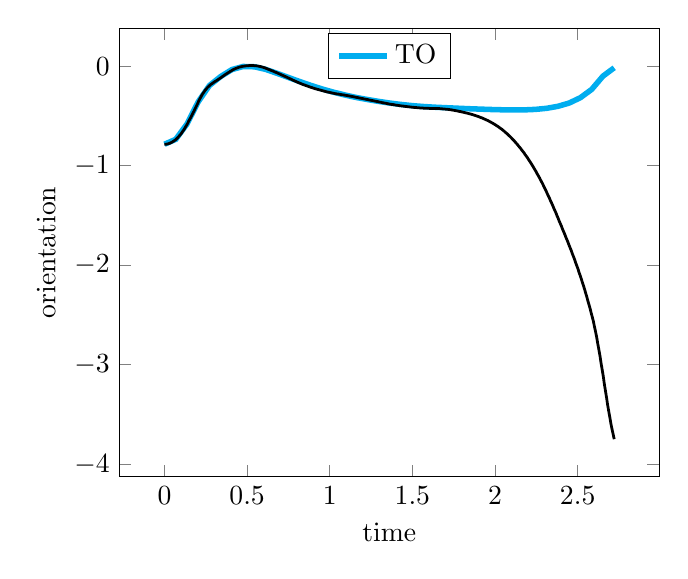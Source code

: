 \begin{tikzpicture}[]
\begin{axis}[legend style = {{at={(0.5,0.99)},anchor=north}}, ylabel = {orientation}, axis equal image = {false}, xlabel = {time}, hide axis = {false}]\addplot+ [mark = {}, color=cyan, line width = 2pt]coordinates {
(0.0, -0.785)
(0.068, -0.736)
(0.136, -0.582)
(0.204, -0.359)
(0.272, -0.195)
(0.34, -0.105)
(0.408, -0.035)
(0.476, -0.004)
(0.544, -0.007)
(0.612, -0.033)
(0.68, -0.072)
(0.748, -0.113)
(0.816, -0.154)
(0.884, -0.193)
(0.952, -0.229)
(1.02, -0.261)
(1.088, -0.289)
(1.156, -0.314)
(1.225, -0.335)
(1.293, -0.354)
(1.361, -0.371)
(1.429, -0.385)
(1.497, -0.397)
(1.565, -0.406)
(1.633, -0.413)
(1.701, -0.418)
(1.769, -0.423)
(1.837, -0.428)
(1.905, -0.432)
(1.973, -0.436)
(2.041, -0.439)
(2.109, -0.441)
(2.177, -0.44)
(2.245, -0.435)
(2.313, -0.424)
(2.381, -0.404)
(2.449, -0.371)
(2.517, -0.317)
(2.585, -0.234)
(2.653, -0.101)
(2.721, -0.017)
};
\addlegendentry{TO}
\addplot+ [mark = {}, color=black, line width = 1pt]coordinates {
(0.0, -0.785)
(0.007, -0.785)
(0.013, -0.784)
(0.02, -0.782)
(0.027, -0.778)
(0.033, -0.774)
(0.04, -0.769)
(0.047, -0.763)
(0.053, -0.756)
(0.06, -0.749)
(0.067, -0.74)
(0.073, -0.73)
(0.08, -0.719)
(0.086, -0.708)
(0.093, -0.695)
(0.1, -0.681)
(0.106, -0.666)
(0.113, -0.65)
(0.12, -0.633)
(0.126, -0.615)
(0.133, -0.596)
(0.14, -0.576)
(0.146, -0.555)
(0.153, -0.534)
(0.16, -0.513)
(0.166, -0.492)
(0.173, -0.47)
(0.18, -0.448)
(0.186, -0.425)
(0.193, -0.402)
(0.2, -0.379)
(0.206, -0.355)
(0.213, -0.332)
(0.22, -0.311)
(0.226, -0.292)
(0.233, -0.274)
(0.24, -0.258)
(0.246, -0.243)
(0.253, -0.23)
(0.259, -0.217)
(0.266, -0.206)
(0.273, -0.196)
(0.279, -0.186)
(0.286, -0.178)
(0.293, -0.17)
(0.299, -0.162)
(0.306, -0.155)
(0.313, -0.148)
(0.319, -0.141)
(0.326, -0.134)
(0.333, -0.126)
(0.339, -0.119)
(0.346, -0.111)
(0.353, -0.103)
(0.359, -0.095)
(0.366, -0.087)
(0.373, -0.08)
(0.379, -0.073)
(0.386, -0.066)
(0.393, -0.059)
(0.399, -0.052)
(0.406, -0.046)
(0.412, -0.039)
(0.419, -0.033)
(0.426, -0.028)
(0.432, -0.023)
(0.439, -0.019)
(0.446, -0.015)
(0.452, -0.011)
(0.459, -0.008)
(0.466, -0.006)
(0.472, -0.003)
(0.479, -0.001)
(0.486, 0.0)
(0.492, 0.002)
(0.499, 0.003)
(0.506, 0.004)
(0.512, 0.005)
(0.519, 0.005)
(0.526, 0.005)
(0.532, 0.005)
(0.539, 0.005)
(0.546, 0.004)
(0.552, 0.003)
(0.559, 0.002)
(0.566, -0.0)
(0.572, -0.002)
(0.579, -0.004)
(0.585, -0.007)
(0.592, -0.01)
(0.599, -0.013)
(0.605, -0.017)
(0.612, -0.021)
(0.619, -0.025)
(0.625, -0.03)
(0.632, -0.034)
(0.639, -0.039)
(0.645, -0.043)
(0.652, -0.048)
(0.659, -0.052)
(0.665, -0.057)
(0.672, -0.062)
(0.679, -0.066)
(0.685, -0.071)
(0.692, -0.076)
(0.699, -0.081)
(0.705, -0.086)
(0.712, -0.091)
(0.719, -0.096)
(0.725, -0.101)
(0.732, -0.106)
(0.739, -0.111)
(0.745, -0.116)
(0.752, -0.121)
(0.758, -0.126)
(0.765, -0.131)
(0.772, -0.137)
(0.778, -0.142)
(0.785, -0.147)
(0.792, -0.152)
(0.798, -0.157)
(0.805, -0.162)
(0.812, -0.167)
(0.818, -0.171)
(0.825, -0.176)
(0.832, -0.181)
(0.838, -0.185)
(0.845, -0.189)
(0.852, -0.193)
(0.858, -0.197)
(0.865, -0.201)
(0.872, -0.205)
(0.878, -0.209)
(0.885, -0.213)
(0.892, -0.216)
(0.898, -0.22)
(0.905, -0.223)
(0.911, -0.227)
(0.918, -0.23)
(0.925, -0.233)
(0.931, -0.236)
(0.938, -0.239)
(0.945, -0.242)
(0.951, -0.245)
(0.958, -0.248)
(0.965, -0.251)
(0.971, -0.254)
(0.978, -0.257)
(0.985, -0.26)
(0.991, -0.262)
(0.998, -0.264)
(1.005, -0.267)
(1.011, -0.269)
(1.018, -0.271)
(1.025, -0.274)
(1.031, -0.276)
(1.038, -0.278)
(1.045, -0.28)
(1.051, -0.281)
(1.058, -0.283)
(1.065, -0.285)
(1.071, -0.287)
(1.078, -0.288)
(1.084, -0.29)
(1.091, -0.292)
(1.098, -0.294)
(1.104, -0.296)
(1.111, -0.298)
(1.118, -0.3)
(1.124, -0.302)
(1.131, -0.304)
(1.138, -0.306)
(1.144, -0.308)
(1.151, -0.311)
(1.158, -0.313)
(1.164, -0.315)
(1.171, -0.317)
(1.178, -0.32)
(1.184, -0.322)
(1.191, -0.324)
(1.198, -0.326)
(1.204, -0.329)
(1.211, -0.331)
(1.218, -0.333)
(1.224, -0.335)
(1.231, -0.337)
(1.237, -0.34)
(1.244, -0.342)
(1.251, -0.344)
(1.257, -0.346)
(1.264, -0.348)
(1.271, -0.351)
(1.277, -0.353)
(1.284, -0.355)
(1.291, -0.357)
(1.297, -0.36)
(1.304, -0.362)
(1.311, -0.364)
(1.317, -0.367)
(1.324, -0.369)
(1.331, -0.371)
(1.337, -0.373)
(1.344, -0.375)
(1.351, -0.378)
(1.357, -0.38)
(1.364, -0.382)
(1.371, -0.384)
(1.377, -0.386)
(1.384, -0.387)
(1.391, -0.389)
(1.397, -0.391)
(1.404, -0.393)
(1.41, -0.394)
(1.417, -0.396)
(1.424, -0.398)
(1.43, -0.399)
(1.437, -0.401)
(1.444, -0.402)
(1.45, -0.403)
(1.457, -0.405)
(1.464, -0.406)
(1.47, -0.408)
(1.477, -0.409)
(1.484, -0.41)
(1.49, -0.411)
(1.497, -0.413)
(1.504, -0.414)
(1.51, -0.415)
(1.517, -0.416)
(1.524, -0.417)
(1.53, -0.418)
(1.537, -0.419)
(1.544, -0.42)
(1.55, -0.421)
(1.557, -0.421)
(1.564, -0.422)
(1.57, -0.423)
(1.577, -0.423)
(1.583, -0.424)
(1.59, -0.424)
(1.597, -0.424)
(1.603, -0.425)
(1.61, -0.425)
(1.617, -0.425)
(1.623, -0.425)
(1.63, -0.426)
(1.637, -0.426)
(1.643, -0.426)
(1.65, -0.427)
(1.657, -0.427)
(1.663, -0.427)
(1.67, -0.428)
(1.677, -0.429)
(1.683, -0.43)
(1.69, -0.43)
(1.697, -0.432)
(1.703, -0.433)
(1.71, -0.434)
(1.717, -0.435)
(1.723, -0.437)
(1.73, -0.438)
(1.736, -0.44)
(1.743, -0.442)
(1.75, -0.444)
(1.756, -0.446)
(1.763, -0.448)
(1.77, -0.45)
(1.776, -0.452)
(1.783, -0.455)
(1.79, -0.457)
(1.796, -0.459)
(1.803, -0.462)
(1.81, -0.464)
(1.816, -0.467)
(1.823, -0.47)
(1.83, -0.472)
(1.836, -0.475)
(1.843, -0.478)
(1.85, -0.481)
(1.856, -0.484)
(1.863, -0.487)
(1.87, -0.491)
(1.876, -0.494)
(1.883, -0.498)
(1.89, -0.502)
(1.896, -0.505)
(1.903, -0.509)
(1.909, -0.514)
(1.916, -0.518)
(1.923, -0.522)
(1.929, -0.527)
(1.936, -0.532)
(1.943, -0.537)
(1.949, -0.542)
(1.956, -0.547)
(1.963, -0.553)
(1.969, -0.559)
(1.976, -0.565)
(1.983, -0.571)
(1.989, -0.577)
(1.996, -0.584)
(2.003, -0.591)
(2.009, -0.598)
(2.016, -0.605)
(2.023, -0.613)
(2.029, -0.621)
(2.036, -0.629)
(2.043, -0.637)
(2.049, -0.646)
(2.056, -0.655)
(2.062, -0.665)
(2.069, -0.674)
(2.076, -0.684)
(2.082, -0.695)
(2.089, -0.705)
(2.096, -0.716)
(2.102, -0.727)
(2.109, -0.739)
(2.116, -0.751)
(2.122, -0.763)
(2.129, -0.776)
(2.136, -0.789)
(2.142, -0.802)
(2.149, -0.816)
(2.156, -0.829)
(2.162, -0.844)
(2.169, -0.858)
(2.176, -0.873)
(2.182, -0.889)
(2.189, -0.904)
(2.196, -0.92)
(2.202, -0.937)
(2.209, -0.954)
(2.216, -0.971)
(2.222, -0.988)
(2.229, -1.006)
(2.235, -1.024)
(2.242, -1.043)
(2.249, -1.062)
(2.255, -1.082)
(2.262, -1.102)
(2.269, -1.122)
(2.275, -1.143)
(2.282, -1.164)
(2.289, -1.186)
(2.295, -1.208)
(2.302, -1.231)
(2.309, -1.254)
(2.315, -1.278)
(2.322, -1.302)
(2.329, -1.326)
(2.335, -1.35)
(2.342, -1.375)
(2.349, -1.4)
(2.355, -1.425)
(2.362, -1.451)
(2.369, -1.476)
(2.375, -1.503)
(2.382, -1.529)
(2.388, -1.556)
(2.395, -1.582)
(2.402, -1.609)
(2.408, -1.636)
(2.415, -1.663)
(2.422, -1.69)
(2.428, -1.717)
(2.435, -1.744)
(2.442, -1.772)
(2.448, -1.8)
(2.455, -1.828)
(2.462, -1.857)
(2.468, -1.886)
(2.475, -1.915)
(2.482, -1.945)
(2.488, -1.976)
(2.495, -2.007)
(2.502, -2.038)
(2.508, -2.071)
(2.515, -2.103)
(2.522, -2.137)
(2.528, -2.171)
(2.535, -2.206)
(2.542, -2.242)
(2.548, -2.278)
(2.555, -2.316)
(2.561, -2.354)
(2.568, -2.394)
(2.575, -2.434)
(2.581, -2.475)
(2.588, -2.518)
(2.595, -2.563)
(2.601, -2.613)
(2.608, -2.666)
(2.615, -2.723)
(2.621, -2.783)
(2.628, -2.846)
(2.635, -2.911)
(2.641, -2.978)
(2.648, -3.047)
(2.655, -3.117)
(2.661, -3.189)
(2.668, -3.261)
(2.675, -3.332)
(2.681, -3.401)
(2.688, -3.468)
(2.695, -3.532)
(2.701, -3.592)
(2.708, -3.648)
(2.715, -3.7)
(2.721, -3.748)
};
\end{axis}

\end{tikzpicture}
